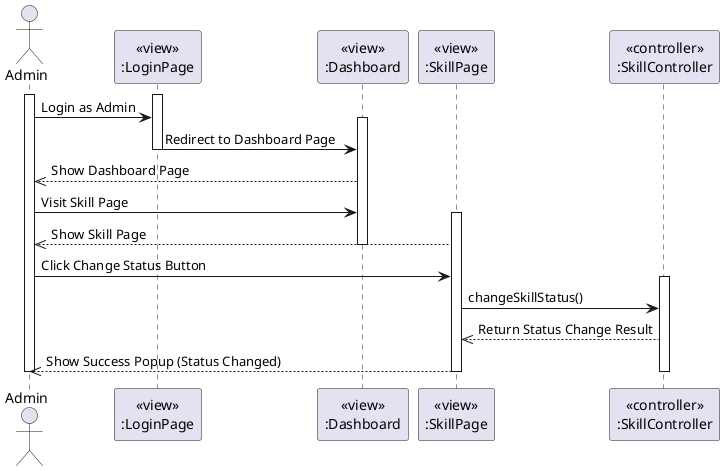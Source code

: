 @startuml ChangeSkillStatus
actor Admin
participant LoginPageView [
  <<view>>
  :LoginPage
]

participant DashboardView [
  <<view>>
  :Dashboard
]

participant SkillView [
  <<view>>
  :SkillPage
]

participant SkillController [
  <<controller>>
  :SkillController
]

activate Admin
activate LoginPageView
Admin -> LoginPageView: Login as Admin
activate DashboardView
LoginPageView -> DashboardView: Redirect to Dashboard Page
deactivate LoginPageView

DashboardView -->> Admin: Show Dashboard Page

Admin -> DashboardView: Visit Skill Page
activate SkillView
SkillView -->> Admin: Show Skill Page
deactivate DashboardView

Admin -> SkillView: Click Change Status Button

activate SkillController
SkillView -> SkillController: changeSkillStatus()
SkillController -->> SkillView: Return Status Change Result
SkillView -->> Admin: Show Success Popup (Status Changed)
deactivate SkillController

deactivate Admin
deactivate SkillView
@enduml
